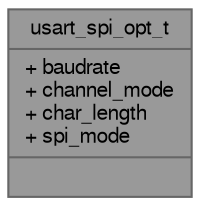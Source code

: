 digraph "usart_spi_opt_t"
{
 // LATEX_PDF_SIZE
  bgcolor="transparent";
  edge [fontname=FreeSans,fontsize=10,labelfontname=FreeSans,labelfontsize=10];
  node [fontname=FreeSans,fontsize=10,shape=box,height=0.2,width=0.4];
  Node1 [shape=record,label="{usart_spi_opt_t\n|+ baudrate\l+ channel_mode\l+ char_length\l+ spi_mode\l|}",height=0.2,width=0.4,color="gray40", fillcolor="grey60", style="filled", fontcolor="black",tooltip=" "];
}
